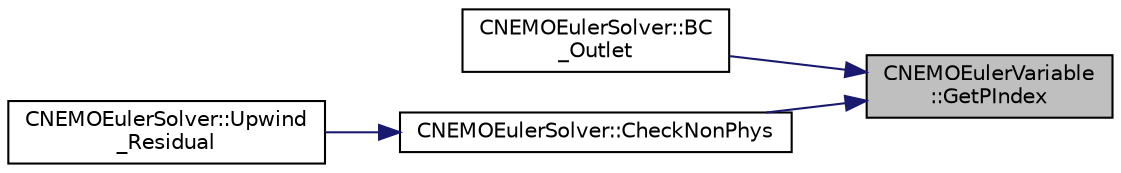 digraph "CNEMOEulerVariable::GetPIndex"
{
 // LATEX_PDF_SIZE
  edge [fontname="Helvetica",fontsize="10",labelfontname="Helvetica",labelfontsize="10"];
  node [fontname="Helvetica",fontsize="10",shape=record];
  rankdir="RL";
  Node1 [label="CNEMOEulerVariable\l::GetPIndex",height=0.2,width=0.4,color="black", fillcolor="grey75", style="filled", fontcolor="black",tooltip="Retrieves the value of the pressure in the primitive variable vector."];
  Node1 -> Node2 [dir="back",color="midnightblue",fontsize="10",style="solid",fontname="Helvetica"];
  Node2 [label="CNEMOEulerSolver::BC\l_Outlet",height=0.2,width=0.4,color="black", fillcolor="white", style="filled",URL="$classCNEMOEulerSolver.html#ad9c735fad084c25c2b24b9ccd3503fa8",tooltip="Impose the outlet boundary condition."];
  Node1 -> Node3 [dir="back",color="midnightblue",fontsize="10",style="solid",fontname="Helvetica"];
  Node3 [label="CNEMOEulerSolver::CheckNonPhys",height=0.2,width=0.4,color="black", fillcolor="white", style="filled",URL="$classCNEMOEulerSolver.html#a4bfa388bfa0893ee0efaabeca2d5735d",tooltip="Check for unphysical points."];
  Node3 -> Node4 [dir="back",color="midnightblue",fontsize="10",style="solid",fontname="Helvetica"];
  Node4 [label="CNEMOEulerSolver::Upwind\l_Residual",height=0.2,width=0.4,color="black", fillcolor="white", style="filled",URL="$classCNEMOEulerSolver.html#a427284b43fbe1f9c373096cc4bbe5781",tooltip="Compute the spatial integration using a upwind scheme."];
}
